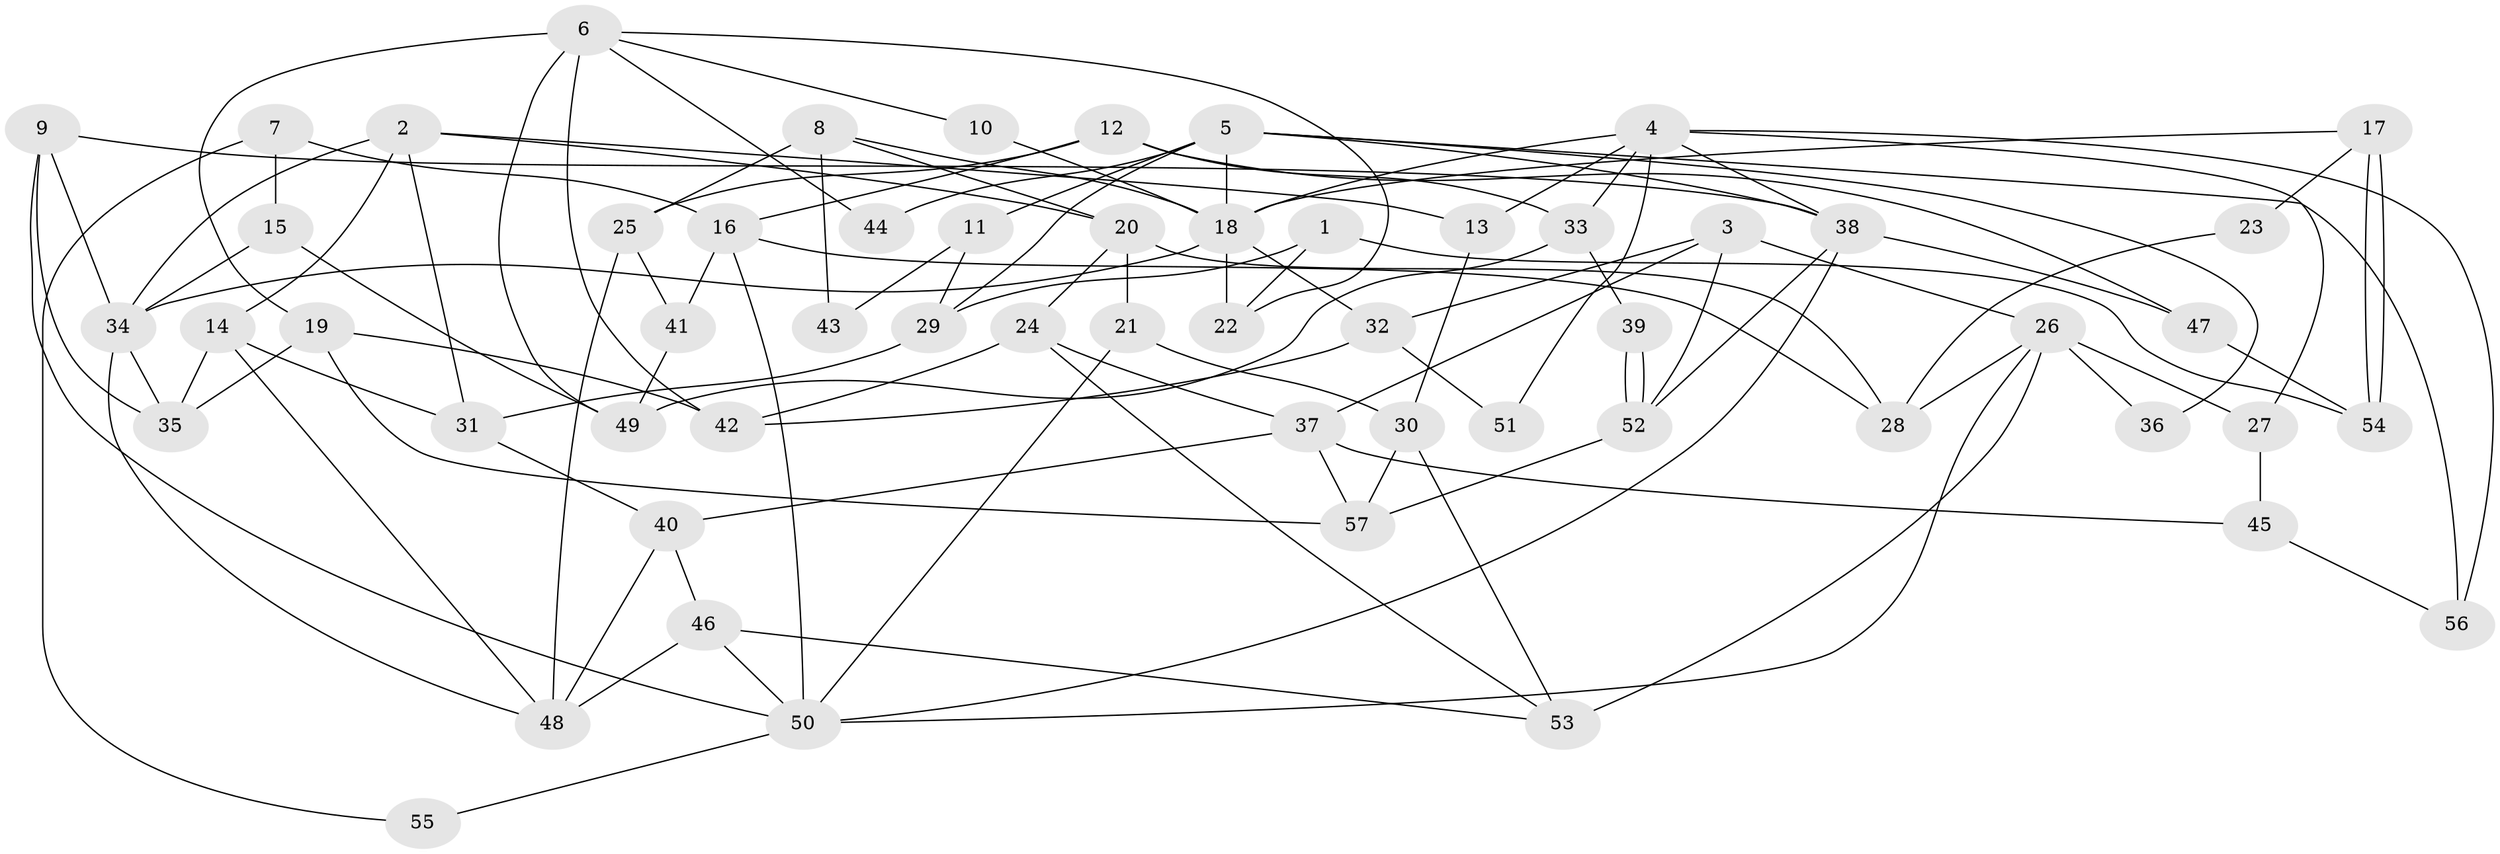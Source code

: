 // Generated by graph-tools (version 1.1) at 2025/11/02/27/25 16:11:23]
// undirected, 57 vertices, 114 edges
graph export_dot {
graph [start="1"]
  node [color=gray90,style=filled];
  1;
  2;
  3;
  4;
  5;
  6;
  7;
  8;
  9;
  10;
  11;
  12;
  13;
  14;
  15;
  16;
  17;
  18;
  19;
  20;
  21;
  22;
  23;
  24;
  25;
  26;
  27;
  28;
  29;
  30;
  31;
  32;
  33;
  34;
  35;
  36;
  37;
  38;
  39;
  40;
  41;
  42;
  43;
  44;
  45;
  46;
  47;
  48;
  49;
  50;
  51;
  52;
  53;
  54;
  55;
  56;
  57;
  1 -- 22;
  1 -- 29;
  1 -- 54;
  2 -- 20;
  2 -- 31;
  2 -- 13;
  2 -- 14;
  2 -- 34;
  3 -- 52;
  3 -- 37;
  3 -- 26;
  3 -- 32;
  4 -- 38;
  4 -- 18;
  4 -- 13;
  4 -- 27;
  4 -- 33;
  4 -- 51;
  4 -- 56;
  5 -- 38;
  5 -- 18;
  5 -- 11;
  5 -- 29;
  5 -- 36;
  5 -- 44;
  5 -- 56;
  6 -- 42;
  6 -- 19;
  6 -- 10;
  6 -- 22;
  6 -- 44;
  6 -- 49;
  7 -- 15;
  7 -- 16;
  7 -- 55;
  8 -- 18;
  8 -- 20;
  8 -- 25;
  8 -- 43;
  9 -- 38;
  9 -- 34;
  9 -- 35;
  9 -- 50;
  10 -- 18;
  11 -- 29;
  11 -- 43;
  12 -- 25;
  12 -- 33;
  12 -- 16;
  12 -- 47;
  13 -- 30;
  14 -- 35;
  14 -- 31;
  14 -- 48;
  15 -- 34;
  15 -- 49;
  16 -- 28;
  16 -- 41;
  16 -- 50;
  17 -- 54;
  17 -- 54;
  17 -- 18;
  17 -- 23;
  18 -- 34;
  18 -- 32;
  18 -- 22;
  19 -- 57;
  19 -- 35;
  19 -- 42;
  20 -- 24;
  20 -- 21;
  20 -- 28;
  21 -- 30;
  21 -- 50;
  23 -- 28;
  24 -- 37;
  24 -- 53;
  24 -- 42;
  25 -- 48;
  25 -- 41;
  26 -- 50;
  26 -- 27;
  26 -- 28;
  26 -- 36;
  26 -- 53;
  27 -- 45;
  29 -- 31;
  30 -- 53;
  30 -- 57;
  31 -- 40;
  32 -- 42;
  32 -- 51;
  33 -- 49;
  33 -- 39;
  34 -- 48;
  34 -- 35;
  37 -- 57;
  37 -- 45;
  37 -- 40;
  38 -- 47;
  38 -- 50;
  38 -- 52;
  39 -- 52;
  39 -- 52;
  40 -- 46;
  40 -- 48;
  41 -- 49;
  45 -- 56;
  46 -- 50;
  46 -- 48;
  46 -- 53;
  47 -- 54;
  50 -- 55;
  52 -- 57;
}
